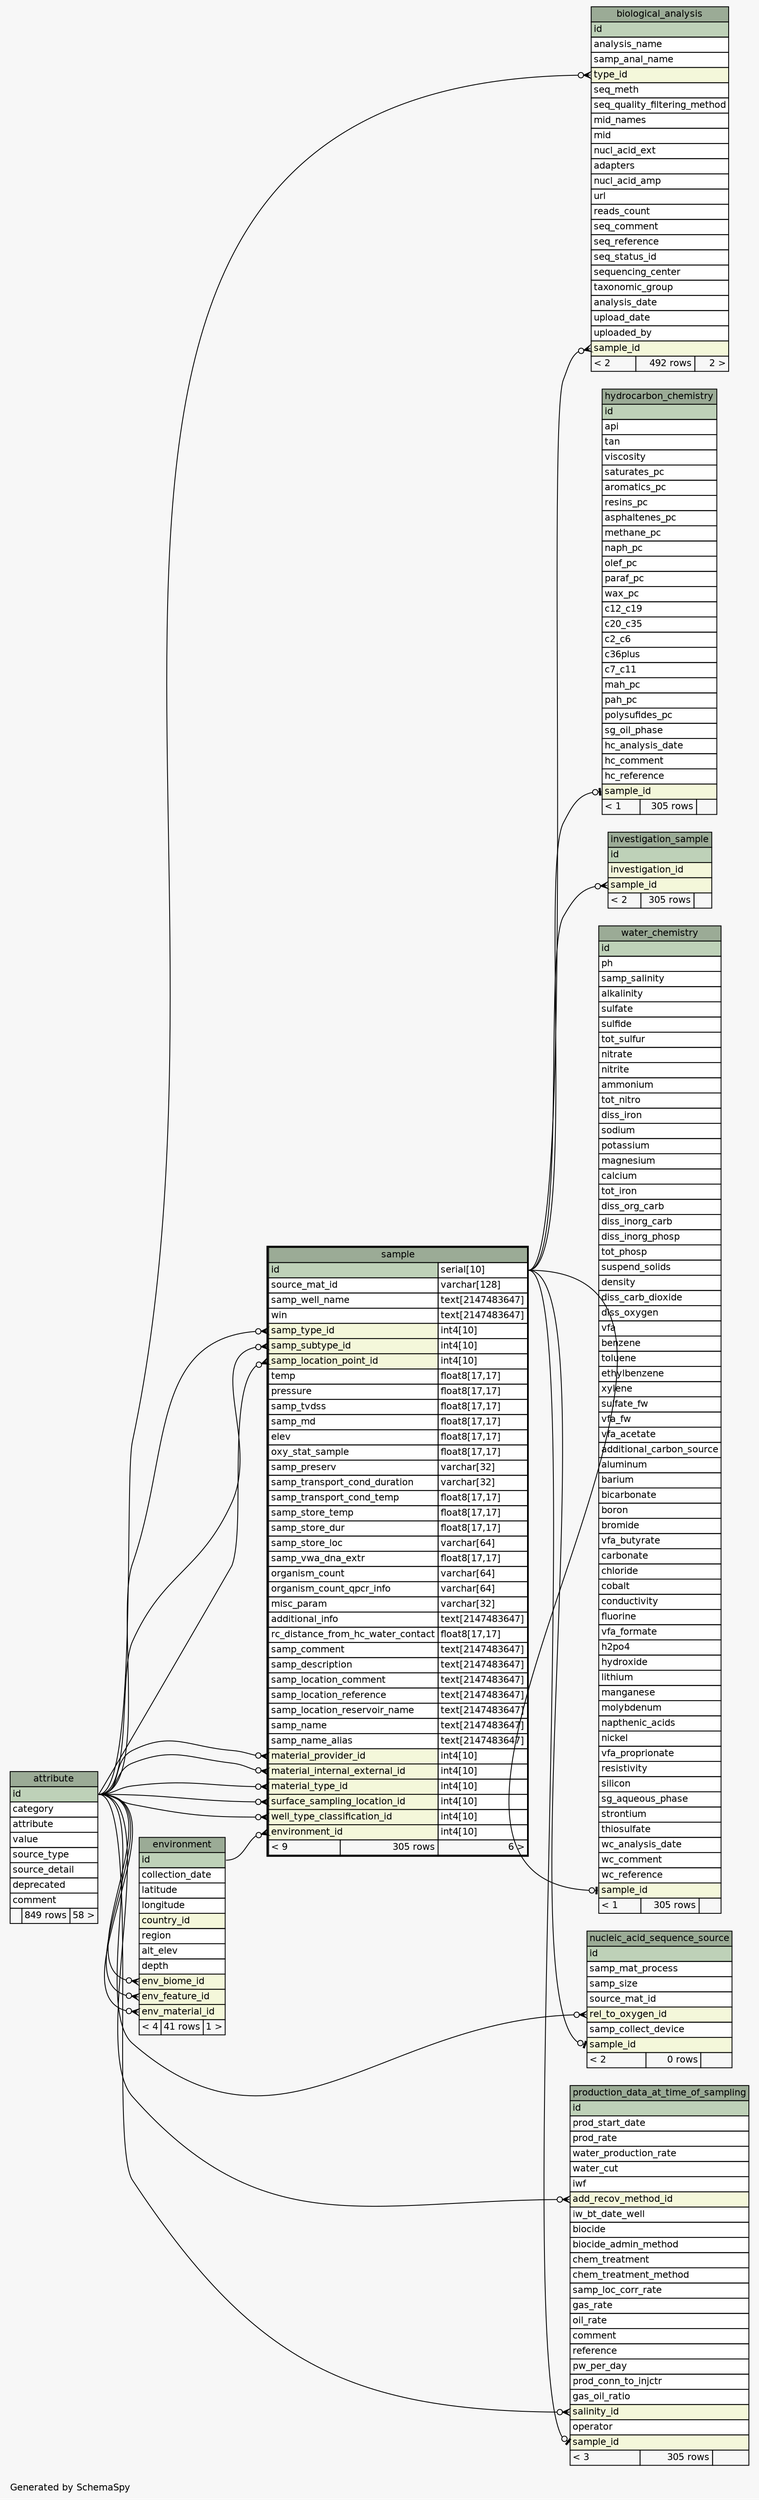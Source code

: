// dot 2.38.0 on Windows 7 6.1
// SchemaSpy rev 590
digraph "oneDegreeRelationshipsDiagram" {
  graph [
    rankdir="RL"
    bgcolor="#f7f7f7"
    label="\nGenerated by SchemaSpy"
    labeljust="l"
    nodesep="0.18"
    ranksep="0.46"
    fontname="Helvetica"
    fontsize="11"
  ];
  node [
    fontname="Helvetica"
    fontsize="11"
    shape="plaintext"
  ];
  edge [
    arrowsize="0.8"
  ];
  "biological_analysis":"sample_id":w -> "sample":"id.type":e [arrowhead=none dir=back arrowtail=crowodot];
  "biological_analysis":"type_id":w -> "attribute":"id":e [arrowhead=none dir=back arrowtail=crowodot];
  "environment":"env_biome_id":w -> "attribute":"id":e [arrowhead=none dir=back arrowtail=crowodot];
  "environment":"env_feature_id":w -> "attribute":"id":e [arrowhead=none dir=back arrowtail=crowodot];
  "environment":"env_material_id":w -> "attribute":"id":e [arrowhead=none dir=back arrowtail=crowodot];
  "hydrocarbon_chemistry":"sample_id":w -> "sample":"id.type":e [arrowhead=none dir=back arrowtail=teeodot];
  "investigation_sample":"sample_id":w -> "sample":"id.type":e [arrowhead=none dir=back arrowtail=crowodot];
  "nucleic_acid_sequence_source":"rel_to_oxygen_id":w -> "attribute":"id":e [arrowhead=none dir=back arrowtail=crowodot];
  "nucleic_acid_sequence_source":"sample_id":w -> "sample":"id.type":e [arrowhead=none dir=back arrowtail=teeodot];
  "production_data_at_time_of_sampling":"add_recov_method_id":w -> "attribute":"id":e [arrowhead=none dir=back arrowtail=crowodot];
  "production_data_at_time_of_sampling":"salinity_id":w -> "attribute":"id":e [arrowhead=none dir=back arrowtail=crowodot];
  "production_data_at_time_of_sampling":"sample_id":w -> "sample":"id.type":e [arrowhead=none dir=back arrowtail=teeodot];
  "sample":"environment_id":w -> "environment":"id":e [arrowhead=none dir=back arrowtail=crowodot];
  "sample":"material_internal_external_id":w -> "attribute":"id":e [arrowhead=none dir=back arrowtail=crowodot];
  "sample":"material_provider_id":w -> "attribute":"id":e [arrowhead=none dir=back arrowtail=crowodot];
  "sample":"material_type_id":w -> "attribute":"id":e [arrowhead=none dir=back arrowtail=crowodot];
  "sample":"samp_location_point_id":w -> "attribute":"id":e [arrowhead=none dir=back arrowtail=crowodot];
  "sample":"samp_subtype_id":w -> "attribute":"id":e [arrowhead=none dir=back arrowtail=crowodot];
  "sample":"samp_type_id":w -> "attribute":"id":e [arrowhead=none dir=back arrowtail=crowodot];
  "sample":"surface_sampling_location_id":w -> "attribute":"id":e [arrowhead=none dir=back arrowtail=crowodot];
  "sample":"well_type_classification_id":w -> "attribute":"id":e [arrowhead=none dir=back arrowtail=crowodot];
  "water_chemistry":"sample_id":w -> "sample":"id.type":e [arrowhead=none dir=back arrowtail=teeodot];
  "attribute" [
    label=<
    <TABLE BORDER="0" CELLBORDER="1" CELLSPACING="0" BGCOLOR="#ffffff">
      <TR><TD COLSPAN="3" BGCOLOR="#9bab96" ALIGN="CENTER">attribute</TD></TR>
      <TR><TD PORT="id" COLSPAN="3" BGCOLOR="#bed1b8" ALIGN="LEFT">id</TD></TR>
      <TR><TD PORT="category" COLSPAN="3" ALIGN="LEFT">category</TD></TR>
      <TR><TD PORT="attribute" COLSPAN="3" ALIGN="LEFT">attribute</TD></TR>
      <TR><TD PORT="value" COLSPAN="3" ALIGN="LEFT">value</TD></TR>
      <TR><TD PORT="source_type" COLSPAN="3" ALIGN="LEFT">source_type</TD></TR>
      <TR><TD PORT="source_detail" COLSPAN="3" ALIGN="LEFT">source_detail</TD></TR>
      <TR><TD PORT="deprecated" COLSPAN="3" ALIGN="LEFT">deprecated</TD></TR>
      <TR><TD PORT="comment" COLSPAN="3" ALIGN="LEFT">comment</TD></TR>
      <TR><TD ALIGN="LEFT" BGCOLOR="#f7f7f7">  </TD><TD ALIGN="RIGHT" BGCOLOR="#f7f7f7">849 rows</TD><TD ALIGN="RIGHT" BGCOLOR="#f7f7f7">58 &gt;</TD></TR>
    </TABLE>>
    URL="attribute.html"
    tooltip="attribute"
  ];
  "biological_analysis" [
    label=<
    <TABLE BORDER="0" CELLBORDER="1" CELLSPACING="0" BGCOLOR="#ffffff">
      <TR><TD COLSPAN="3" BGCOLOR="#9bab96" ALIGN="CENTER">biological_analysis</TD></TR>
      <TR><TD PORT="id" COLSPAN="3" BGCOLOR="#bed1b8" ALIGN="LEFT">id</TD></TR>
      <TR><TD PORT="analysis_name" COLSPAN="3" ALIGN="LEFT">analysis_name</TD></TR>
      <TR><TD PORT="samp_anal_name" COLSPAN="3" ALIGN="LEFT">samp_anal_name</TD></TR>
      <TR><TD PORT="type_id" COLSPAN="3" BGCOLOR="#f4f7da" ALIGN="LEFT">type_id</TD></TR>
      <TR><TD PORT="seq_meth" COLSPAN="3" ALIGN="LEFT">seq_meth</TD></TR>
      <TR><TD PORT="seq_quality_filtering_method" COLSPAN="3" ALIGN="LEFT">seq_quality_filtering_method</TD></TR>
      <TR><TD PORT="mid_names" COLSPAN="3" ALIGN="LEFT">mid_names</TD></TR>
      <TR><TD PORT="mid" COLSPAN="3" ALIGN="LEFT">mid</TD></TR>
      <TR><TD PORT="nucl_acid_ext" COLSPAN="3" ALIGN="LEFT">nucl_acid_ext</TD></TR>
      <TR><TD PORT="adapters" COLSPAN="3" ALIGN="LEFT">adapters</TD></TR>
      <TR><TD PORT="nucl_acid_amp" COLSPAN="3" ALIGN="LEFT">nucl_acid_amp</TD></TR>
      <TR><TD PORT="url" COLSPAN="3" ALIGN="LEFT">url</TD></TR>
      <TR><TD PORT="reads_count" COLSPAN="3" ALIGN="LEFT">reads_count</TD></TR>
      <TR><TD PORT="seq_comment" COLSPAN="3" ALIGN="LEFT">seq_comment</TD></TR>
      <TR><TD PORT="seq_reference" COLSPAN="3" ALIGN="LEFT">seq_reference</TD></TR>
      <TR><TD PORT="seq_status_id" COLSPAN="3" ALIGN="LEFT">seq_status_id</TD></TR>
      <TR><TD PORT="sequencing_center" COLSPAN="3" ALIGN="LEFT">sequencing_center</TD></TR>
      <TR><TD PORT="taxonomic_group" COLSPAN="3" ALIGN="LEFT">taxonomic_group</TD></TR>
      <TR><TD PORT="analysis_date" COLSPAN="3" ALIGN="LEFT">analysis_date</TD></TR>
      <TR><TD PORT="upload_date" COLSPAN="3" ALIGN="LEFT">upload_date</TD></TR>
      <TR><TD PORT="uploaded_by" COLSPAN="3" ALIGN="LEFT">uploaded_by</TD></TR>
      <TR><TD PORT="sample_id" COLSPAN="3" BGCOLOR="#f4f7da" ALIGN="LEFT">sample_id</TD></TR>
      <TR><TD ALIGN="LEFT" BGCOLOR="#f7f7f7">&lt; 2</TD><TD ALIGN="RIGHT" BGCOLOR="#f7f7f7">492 rows</TD><TD ALIGN="RIGHT" BGCOLOR="#f7f7f7">2 &gt;</TD></TR>
    </TABLE>>
    URL="biological_analysis.html"
    tooltip="biological_analysis"
  ];
  "environment" [
    label=<
    <TABLE BORDER="0" CELLBORDER="1" CELLSPACING="0" BGCOLOR="#ffffff">
      <TR><TD COLSPAN="3" BGCOLOR="#9bab96" ALIGN="CENTER">environment</TD></TR>
      <TR><TD PORT="id" COLSPAN="3" BGCOLOR="#bed1b8" ALIGN="LEFT">id</TD></TR>
      <TR><TD PORT="collection_date" COLSPAN="3" ALIGN="LEFT">collection_date</TD></TR>
      <TR><TD PORT="latitude" COLSPAN="3" ALIGN="LEFT">latitude</TD></TR>
      <TR><TD PORT="longitude" COLSPAN="3" ALIGN="LEFT">longitude</TD></TR>
      <TR><TD PORT="country_id" COLSPAN="3" BGCOLOR="#f4f7da" ALIGN="LEFT">country_id</TD></TR>
      <TR><TD PORT="region" COLSPAN="3" ALIGN="LEFT">region</TD></TR>
      <TR><TD PORT="alt_elev" COLSPAN="3" ALIGN="LEFT">alt_elev</TD></TR>
      <TR><TD PORT="depth" COLSPAN="3" ALIGN="LEFT">depth</TD></TR>
      <TR><TD PORT="env_biome_id" COLSPAN="3" BGCOLOR="#f4f7da" ALIGN="LEFT">env_biome_id</TD></TR>
      <TR><TD PORT="env_feature_id" COLSPAN="3" BGCOLOR="#f4f7da" ALIGN="LEFT">env_feature_id</TD></TR>
      <TR><TD PORT="env_material_id" COLSPAN="3" BGCOLOR="#f4f7da" ALIGN="LEFT">env_material_id</TD></TR>
      <TR><TD ALIGN="LEFT" BGCOLOR="#f7f7f7">&lt; 4</TD><TD ALIGN="RIGHT" BGCOLOR="#f7f7f7">41 rows</TD><TD ALIGN="RIGHT" BGCOLOR="#f7f7f7">1 &gt;</TD></TR>
    </TABLE>>
    URL="environment.html"
    tooltip="environment"
  ];
  "hydrocarbon_chemistry" [
    label=<
    <TABLE BORDER="0" CELLBORDER="1" CELLSPACING="0" BGCOLOR="#ffffff">
      <TR><TD COLSPAN="3" BGCOLOR="#9bab96" ALIGN="CENTER">hydrocarbon_chemistry</TD></TR>
      <TR><TD PORT="id" COLSPAN="3" BGCOLOR="#bed1b8" ALIGN="LEFT">id</TD></TR>
      <TR><TD PORT="api" COLSPAN="3" ALIGN="LEFT">api</TD></TR>
      <TR><TD PORT="tan" COLSPAN="3" ALIGN="LEFT">tan</TD></TR>
      <TR><TD PORT="viscosity" COLSPAN="3" ALIGN="LEFT">viscosity</TD></TR>
      <TR><TD PORT="saturates_pc" COLSPAN="3" ALIGN="LEFT">saturates_pc</TD></TR>
      <TR><TD PORT="aromatics_pc" COLSPAN="3" ALIGN="LEFT">aromatics_pc</TD></TR>
      <TR><TD PORT="resins_pc" COLSPAN="3" ALIGN="LEFT">resins_pc</TD></TR>
      <TR><TD PORT="asphaltenes_pc" COLSPAN="3" ALIGN="LEFT">asphaltenes_pc</TD></TR>
      <TR><TD PORT="methane_pc" COLSPAN="3" ALIGN="LEFT">methane_pc</TD></TR>
      <TR><TD PORT="naph_pc" COLSPAN="3" ALIGN="LEFT">naph_pc</TD></TR>
      <TR><TD PORT="olef_pc" COLSPAN="3" ALIGN="LEFT">olef_pc</TD></TR>
      <TR><TD PORT="paraf_pc" COLSPAN="3" ALIGN="LEFT">paraf_pc</TD></TR>
      <TR><TD PORT="wax_pc" COLSPAN="3" ALIGN="LEFT">wax_pc</TD></TR>
      <TR><TD PORT="c12_c19" COLSPAN="3" ALIGN="LEFT">c12_c19</TD></TR>
      <TR><TD PORT="c20_c35" COLSPAN="3" ALIGN="LEFT">c20_c35</TD></TR>
      <TR><TD PORT="c2_c6" COLSPAN="3" ALIGN="LEFT">c2_c6</TD></TR>
      <TR><TD PORT="c36plus" COLSPAN="3" ALIGN="LEFT">c36plus</TD></TR>
      <TR><TD PORT="c7_c11" COLSPAN="3" ALIGN="LEFT">c7_c11</TD></TR>
      <TR><TD PORT="mah_pc" COLSPAN="3" ALIGN="LEFT">mah_pc</TD></TR>
      <TR><TD PORT="pah_pc" COLSPAN="3" ALIGN="LEFT">pah_pc</TD></TR>
      <TR><TD PORT="polysufides_pc" COLSPAN="3" ALIGN="LEFT">polysufides_pc</TD></TR>
      <TR><TD PORT="sg_oil_phase" COLSPAN="3" ALIGN="LEFT">sg_oil_phase</TD></TR>
      <TR><TD PORT="hc_analysis_date" COLSPAN="3" ALIGN="LEFT">hc_analysis_date</TD></TR>
      <TR><TD PORT="hc_comment" COLSPAN="3" ALIGN="LEFT">hc_comment</TD></TR>
      <TR><TD PORT="hc_reference" COLSPAN="3" ALIGN="LEFT">hc_reference</TD></TR>
      <TR><TD PORT="sample_id" COLSPAN="3" BGCOLOR="#f4f7da" ALIGN="LEFT">sample_id</TD></TR>
      <TR><TD ALIGN="LEFT" BGCOLOR="#f7f7f7">&lt; 1</TD><TD ALIGN="RIGHT" BGCOLOR="#f7f7f7">305 rows</TD><TD ALIGN="RIGHT" BGCOLOR="#f7f7f7">  </TD></TR>
    </TABLE>>
    URL="hydrocarbon_chemistry.html"
    tooltip="hydrocarbon_chemistry"
  ];
  "investigation_sample" [
    label=<
    <TABLE BORDER="0" CELLBORDER="1" CELLSPACING="0" BGCOLOR="#ffffff">
      <TR><TD COLSPAN="3" BGCOLOR="#9bab96" ALIGN="CENTER">investigation_sample</TD></TR>
      <TR><TD PORT="id" COLSPAN="3" BGCOLOR="#bed1b8" ALIGN="LEFT">id</TD></TR>
      <TR><TD PORT="investigation_id" COLSPAN="3" BGCOLOR="#f4f7da" ALIGN="LEFT">investigation_id</TD></TR>
      <TR><TD PORT="sample_id" COLSPAN="3" BGCOLOR="#f4f7da" ALIGN="LEFT">sample_id</TD></TR>
      <TR><TD ALIGN="LEFT" BGCOLOR="#f7f7f7">&lt; 2</TD><TD ALIGN="RIGHT" BGCOLOR="#f7f7f7">305 rows</TD><TD ALIGN="RIGHT" BGCOLOR="#f7f7f7">  </TD></TR>
    </TABLE>>
    URL="investigation_sample.html"
    tooltip="investigation_sample"
  ];
  "nucleic_acid_sequence_source" [
    label=<
    <TABLE BORDER="0" CELLBORDER="1" CELLSPACING="0" BGCOLOR="#ffffff">
      <TR><TD COLSPAN="3" BGCOLOR="#9bab96" ALIGN="CENTER">nucleic_acid_sequence_source</TD></TR>
      <TR><TD PORT="id" COLSPAN="3" BGCOLOR="#bed1b8" ALIGN="LEFT">id</TD></TR>
      <TR><TD PORT="samp_mat_process" COLSPAN="3" ALIGN="LEFT">samp_mat_process</TD></TR>
      <TR><TD PORT="samp_size" COLSPAN="3" ALIGN="LEFT">samp_size</TD></TR>
      <TR><TD PORT="source_mat_id" COLSPAN="3" ALIGN="LEFT">source_mat_id</TD></TR>
      <TR><TD PORT="rel_to_oxygen_id" COLSPAN="3" BGCOLOR="#f4f7da" ALIGN="LEFT">rel_to_oxygen_id</TD></TR>
      <TR><TD PORT="samp_collect_device" COLSPAN="3" ALIGN="LEFT">samp_collect_device</TD></TR>
      <TR><TD PORT="sample_id" COLSPAN="3" BGCOLOR="#f4f7da" ALIGN="LEFT">sample_id</TD></TR>
      <TR><TD ALIGN="LEFT" BGCOLOR="#f7f7f7">&lt; 2</TD><TD ALIGN="RIGHT" BGCOLOR="#f7f7f7">0 rows</TD><TD ALIGN="RIGHT" BGCOLOR="#f7f7f7">  </TD></TR>
    </TABLE>>
    URL="nucleic_acid_sequence_source.html"
    tooltip="nucleic_acid_sequence_source"
  ];
  "production_data_at_time_of_sampling" [
    label=<
    <TABLE BORDER="0" CELLBORDER="1" CELLSPACING="0" BGCOLOR="#ffffff">
      <TR><TD COLSPAN="3" BGCOLOR="#9bab96" ALIGN="CENTER">production_data_at_time_of_sampling</TD></TR>
      <TR><TD PORT="id" COLSPAN="3" BGCOLOR="#bed1b8" ALIGN="LEFT">id</TD></TR>
      <TR><TD PORT="prod_start_date" COLSPAN="3" ALIGN="LEFT">prod_start_date</TD></TR>
      <TR><TD PORT="prod_rate" COLSPAN="3" ALIGN="LEFT">prod_rate</TD></TR>
      <TR><TD PORT="water_production_rate" COLSPAN="3" ALIGN="LEFT">water_production_rate</TD></TR>
      <TR><TD PORT="water_cut" COLSPAN="3" ALIGN="LEFT">water_cut</TD></TR>
      <TR><TD PORT="iwf" COLSPAN="3" ALIGN="LEFT">iwf</TD></TR>
      <TR><TD PORT="add_recov_method_id" COLSPAN="3" BGCOLOR="#f4f7da" ALIGN="LEFT">add_recov_method_id</TD></TR>
      <TR><TD PORT="iw_bt_date_well" COLSPAN="3" ALIGN="LEFT">iw_bt_date_well</TD></TR>
      <TR><TD PORT="biocide" COLSPAN="3" ALIGN="LEFT">biocide</TD></TR>
      <TR><TD PORT="biocide_admin_method" COLSPAN="3" ALIGN="LEFT">biocide_admin_method</TD></TR>
      <TR><TD PORT="chem_treatment" COLSPAN="3" ALIGN="LEFT">chem_treatment</TD></TR>
      <TR><TD PORT="chem_treatment_method" COLSPAN="3" ALIGN="LEFT">chem_treatment_method</TD></TR>
      <TR><TD PORT="samp_loc_corr_rate" COLSPAN="3" ALIGN="LEFT">samp_loc_corr_rate</TD></TR>
      <TR><TD PORT="gas_rate" COLSPAN="3" ALIGN="LEFT">gas_rate</TD></TR>
      <TR><TD PORT="oil_rate" COLSPAN="3" ALIGN="LEFT">oil_rate</TD></TR>
      <TR><TD PORT="comment" COLSPAN="3" ALIGN="LEFT">comment</TD></TR>
      <TR><TD PORT="reference" COLSPAN="3" ALIGN="LEFT">reference</TD></TR>
      <TR><TD PORT="pw_per_day" COLSPAN="3" ALIGN="LEFT">pw_per_day</TD></TR>
      <TR><TD PORT="prod_conn_to_injctr" COLSPAN="3" ALIGN="LEFT">prod_conn_to_injctr</TD></TR>
      <TR><TD PORT="gas_oil_ratio" COLSPAN="3" ALIGN="LEFT">gas_oil_ratio</TD></TR>
      <TR><TD PORT="salinity_id" COLSPAN="3" BGCOLOR="#f4f7da" ALIGN="LEFT">salinity_id</TD></TR>
      <TR><TD PORT="operator" COLSPAN="3" ALIGN="LEFT">operator</TD></TR>
      <TR><TD PORT="sample_id" COLSPAN="3" BGCOLOR="#f4f7da" ALIGN="LEFT">sample_id</TD></TR>
      <TR><TD ALIGN="LEFT" BGCOLOR="#f7f7f7">&lt; 3</TD><TD ALIGN="RIGHT" BGCOLOR="#f7f7f7">305 rows</TD><TD ALIGN="RIGHT" BGCOLOR="#f7f7f7">  </TD></TR>
    </TABLE>>
    URL="production_data_at_time_of_sampling.html"
    tooltip="production_data_at_time_of_sampling"
  ];
  "sample" [
    label=<
    <TABLE BORDER="2" CELLBORDER="1" CELLSPACING="0" BGCOLOR="#ffffff">
      <TR><TD COLSPAN="3" BGCOLOR="#9bab96" ALIGN="CENTER">sample</TD></TR>
      <TR><TD PORT="id" COLSPAN="2" BGCOLOR="#bed1b8" ALIGN="LEFT">id</TD><TD PORT="id.type" ALIGN="LEFT">serial[10]</TD></TR>
      <TR><TD PORT="source_mat_id" COLSPAN="2" ALIGN="LEFT">source_mat_id</TD><TD PORT="source_mat_id.type" ALIGN="LEFT">varchar[128]</TD></TR>
      <TR><TD PORT="samp_well_name" COLSPAN="2" ALIGN="LEFT">samp_well_name</TD><TD PORT="samp_well_name.type" ALIGN="LEFT">text[2147483647]</TD></TR>
      <TR><TD PORT="win" COLSPAN="2" ALIGN="LEFT">win</TD><TD PORT="win.type" ALIGN="LEFT">text[2147483647]</TD></TR>
      <TR><TD PORT="samp_type_id" COLSPAN="2" BGCOLOR="#f4f7da" ALIGN="LEFT">samp_type_id</TD><TD PORT="samp_type_id.type" ALIGN="LEFT">int4[10]</TD></TR>
      <TR><TD PORT="samp_subtype_id" COLSPAN="2" BGCOLOR="#f4f7da" ALIGN="LEFT">samp_subtype_id</TD><TD PORT="samp_subtype_id.type" ALIGN="LEFT">int4[10]</TD></TR>
      <TR><TD PORT="samp_location_point_id" COLSPAN="2" BGCOLOR="#f4f7da" ALIGN="LEFT">samp_location_point_id</TD><TD PORT="samp_location_point_id.type" ALIGN="LEFT">int4[10]</TD></TR>
      <TR><TD PORT="temp" COLSPAN="2" ALIGN="LEFT">temp</TD><TD PORT="temp.type" ALIGN="LEFT">float8[17,17]</TD></TR>
      <TR><TD PORT="pressure" COLSPAN="2" ALIGN="LEFT">pressure</TD><TD PORT="pressure.type" ALIGN="LEFT">float8[17,17]</TD></TR>
      <TR><TD PORT="samp_tvdss" COLSPAN="2" ALIGN="LEFT">samp_tvdss</TD><TD PORT="samp_tvdss.type" ALIGN="LEFT">float8[17,17]</TD></TR>
      <TR><TD PORT="samp_md" COLSPAN="2" ALIGN="LEFT">samp_md</TD><TD PORT="samp_md.type" ALIGN="LEFT">float8[17,17]</TD></TR>
      <TR><TD PORT="elev" COLSPAN="2" ALIGN="LEFT">elev</TD><TD PORT="elev.type" ALIGN="LEFT">float8[17,17]</TD></TR>
      <TR><TD PORT="oxy_stat_sample" COLSPAN="2" ALIGN="LEFT">oxy_stat_sample</TD><TD PORT="oxy_stat_sample.type" ALIGN="LEFT">float8[17,17]</TD></TR>
      <TR><TD PORT="samp_preserv" COLSPAN="2" ALIGN="LEFT">samp_preserv</TD><TD PORT="samp_preserv.type" ALIGN="LEFT">varchar[32]</TD></TR>
      <TR><TD PORT="samp_transport_cond_duration" COLSPAN="2" ALIGN="LEFT">samp_transport_cond_duration</TD><TD PORT="samp_transport_cond_duration.type" ALIGN="LEFT">varchar[32]</TD></TR>
      <TR><TD PORT="samp_transport_cond_temp" COLSPAN="2" ALIGN="LEFT">samp_transport_cond_temp</TD><TD PORT="samp_transport_cond_temp.type" ALIGN="LEFT">float8[17,17]</TD></TR>
      <TR><TD PORT="samp_store_temp" COLSPAN="2" ALIGN="LEFT">samp_store_temp</TD><TD PORT="samp_store_temp.type" ALIGN="LEFT">float8[17,17]</TD></TR>
      <TR><TD PORT="samp_store_dur" COLSPAN="2" ALIGN="LEFT">samp_store_dur</TD><TD PORT="samp_store_dur.type" ALIGN="LEFT">float8[17,17]</TD></TR>
      <TR><TD PORT="samp_store_loc" COLSPAN="2" ALIGN="LEFT">samp_store_loc</TD><TD PORT="samp_store_loc.type" ALIGN="LEFT">varchar[64]</TD></TR>
      <TR><TD PORT="samp_vwa_dna_extr" COLSPAN="2" ALIGN="LEFT">samp_vwa_dna_extr</TD><TD PORT="samp_vwa_dna_extr.type" ALIGN="LEFT">float8[17,17]</TD></TR>
      <TR><TD PORT="organism_count" COLSPAN="2" ALIGN="LEFT">organism_count</TD><TD PORT="organism_count.type" ALIGN="LEFT">varchar[64]</TD></TR>
      <TR><TD PORT="organism_count_qpcr_info" COLSPAN="2" ALIGN="LEFT">organism_count_qpcr_info</TD><TD PORT="organism_count_qpcr_info.type" ALIGN="LEFT">varchar[64]</TD></TR>
      <TR><TD PORT="misc_param" COLSPAN="2" ALIGN="LEFT">misc_param</TD><TD PORT="misc_param.type" ALIGN="LEFT">varchar[32]</TD></TR>
      <TR><TD PORT="additional_info" COLSPAN="2" ALIGN="LEFT">additional_info</TD><TD PORT="additional_info.type" ALIGN="LEFT">text[2147483647]</TD></TR>
      <TR><TD PORT="rc_distance_from_hc_water_contact" COLSPAN="2" ALIGN="LEFT">rc_distance_from_hc_water_contact</TD><TD PORT="rc_distance_from_hc_water_contact.type" ALIGN="LEFT">float8[17,17]</TD></TR>
      <TR><TD PORT="samp_comment" COLSPAN="2" ALIGN="LEFT">samp_comment</TD><TD PORT="samp_comment.type" ALIGN="LEFT">text[2147483647]</TD></TR>
      <TR><TD PORT="samp_description" COLSPAN="2" ALIGN="LEFT">samp_description</TD><TD PORT="samp_description.type" ALIGN="LEFT">text[2147483647]</TD></TR>
      <TR><TD PORT="samp_location_comment" COLSPAN="2" ALIGN="LEFT">samp_location_comment</TD><TD PORT="samp_location_comment.type" ALIGN="LEFT">text[2147483647]</TD></TR>
      <TR><TD PORT="samp_location_reference" COLSPAN="2" ALIGN="LEFT">samp_location_reference</TD><TD PORT="samp_location_reference.type" ALIGN="LEFT">text[2147483647]</TD></TR>
      <TR><TD PORT="samp_location_reservoir_name" COLSPAN="2" ALIGN="LEFT">samp_location_reservoir_name</TD><TD PORT="samp_location_reservoir_name.type" ALIGN="LEFT">text[2147483647]</TD></TR>
      <TR><TD PORT="samp_name" COLSPAN="2" ALIGN="LEFT">samp_name</TD><TD PORT="samp_name.type" ALIGN="LEFT">text[2147483647]</TD></TR>
      <TR><TD PORT="samp_name_alias" COLSPAN="2" ALIGN="LEFT">samp_name_alias</TD><TD PORT="samp_name_alias.type" ALIGN="LEFT">text[2147483647]</TD></TR>
      <TR><TD PORT="material_provider_id" COLSPAN="2" BGCOLOR="#f4f7da" ALIGN="LEFT">material_provider_id</TD><TD PORT="material_provider_id.type" ALIGN="LEFT">int4[10]</TD></TR>
      <TR><TD PORT="material_internal_external_id" COLSPAN="2" BGCOLOR="#f4f7da" ALIGN="LEFT">material_internal_external_id</TD><TD PORT="material_internal_external_id.type" ALIGN="LEFT">int4[10]</TD></TR>
      <TR><TD PORT="material_type_id" COLSPAN="2" BGCOLOR="#f4f7da" ALIGN="LEFT">material_type_id</TD><TD PORT="material_type_id.type" ALIGN="LEFT">int4[10]</TD></TR>
      <TR><TD PORT="surface_sampling_location_id" COLSPAN="2" BGCOLOR="#f4f7da" ALIGN="LEFT">surface_sampling_location_id</TD><TD PORT="surface_sampling_location_id.type" ALIGN="LEFT">int4[10]</TD></TR>
      <TR><TD PORT="well_type_classification_id" COLSPAN="2" BGCOLOR="#f4f7da" ALIGN="LEFT">well_type_classification_id</TD><TD PORT="well_type_classification_id.type" ALIGN="LEFT">int4[10]</TD></TR>
      <TR><TD PORT="environment_id" COLSPAN="2" BGCOLOR="#f4f7da" ALIGN="LEFT">environment_id</TD><TD PORT="environment_id.type" ALIGN="LEFT">int4[10]</TD></TR>
      <TR><TD ALIGN="LEFT" BGCOLOR="#f7f7f7">&lt; 9</TD><TD ALIGN="RIGHT" BGCOLOR="#f7f7f7">305 rows</TD><TD ALIGN="RIGHT" BGCOLOR="#f7f7f7">6 &gt;</TD></TR>
    </TABLE>>
    URL="sample.html"
    tooltip="sample"
  ];
  "water_chemistry" [
    label=<
    <TABLE BORDER="0" CELLBORDER="1" CELLSPACING="0" BGCOLOR="#ffffff">
      <TR><TD COLSPAN="3" BGCOLOR="#9bab96" ALIGN="CENTER">water_chemistry</TD></TR>
      <TR><TD PORT="id" COLSPAN="3" BGCOLOR="#bed1b8" ALIGN="LEFT">id</TD></TR>
      <TR><TD PORT="ph" COLSPAN="3" ALIGN="LEFT">ph</TD></TR>
      <TR><TD PORT="samp_salinity" COLSPAN="3" ALIGN="LEFT">samp_salinity</TD></TR>
      <TR><TD PORT="alkalinity" COLSPAN="3" ALIGN="LEFT">alkalinity</TD></TR>
      <TR><TD PORT="sulfate" COLSPAN="3" ALIGN="LEFT">sulfate</TD></TR>
      <TR><TD PORT="sulfide" COLSPAN="3" ALIGN="LEFT">sulfide</TD></TR>
      <TR><TD PORT="tot_sulfur" COLSPAN="3" ALIGN="LEFT">tot_sulfur</TD></TR>
      <TR><TD PORT="nitrate" COLSPAN="3" ALIGN="LEFT">nitrate</TD></TR>
      <TR><TD PORT="nitrite" COLSPAN="3" ALIGN="LEFT">nitrite</TD></TR>
      <TR><TD PORT="ammonium" COLSPAN="3" ALIGN="LEFT">ammonium</TD></TR>
      <TR><TD PORT="tot_nitro" COLSPAN="3" ALIGN="LEFT">tot_nitro</TD></TR>
      <TR><TD PORT="diss_iron" COLSPAN="3" ALIGN="LEFT">diss_iron</TD></TR>
      <TR><TD PORT="sodium" COLSPAN="3" ALIGN="LEFT">sodium</TD></TR>
      <TR><TD PORT="potassium" COLSPAN="3" ALIGN="LEFT">potassium</TD></TR>
      <TR><TD PORT="magnesium" COLSPAN="3" ALIGN="LEFT">magnesium</TD></TR>
      <TR><TD PORT="calcium" COLSPAN="3" ALIGN="LEFT">calcium</TD></TR>
      <TR><TD PORT="tot_iron" COLSPAN="3" ALIGN="LEFT">tot_iron</TD></TR>
      <TR><TD PORT="diss_org_carb" COLSPAN="3" ALIGN="LEFT">diss_org_carb</TD></TR>
      <TR><TD PORT="diss_inorg_carb" COLSPAN="3" ALIGN="LEFT">diss_inorg_carb</TD></TR>
      <TR><TD PORT="diss_inorg_phosp" COLSPAN="3" ALIGN="LEFT">diss_inorg_phosp</TD></TR>
      <TR><TD PORT="tot_phosp" COLSPAN="3" ALIGN="LEFT">tot_phosp</TD></TR>
      <TR><TD PORT="suspend_solids" COLSPAN="3" ALIGN="LEFT">suspend_solids</TD></TR>
      <TR><TD PORT="density" COLSPAN="3" ALIGN="LEFT">density</TD></TR>
      <TR><TD PORT="diss_carb_dioxide" COLSPAN="3" ALIGN="LEFT">diss_carb_dioxide</TD></TR>
      <TR><TD PORT="diss_oxygen" COLSPAN="3" ALIGN="LEFT">diss_oxygen</TD></TR>
      <TR><TD PORT="vfa" COLSPAN="3" ALIGN="LEFT">vfa</TD></TR>
      <TR><TD PORT="benzene" COLSPAN="3" ALIGN="LEFT">benzene</TD></TR>
      <TR><TD PORT="toluene" COLSPAN="3" ALIGN="LEFT">toluene</TD></TR>
      <TR><TD PORT="ethylbenzene" COLSPAN="3" ALIGN="LEFT">ethylbenzene</TD></TR>
      <TR><TD PORT="xylene" COLSPAN="3" ALIGN="LEFT">xylene</TD></TR>
      <TR><TD PORT="sulfate_fw" COLSPAN="3" ALIGN="LEFT">sulfate_fw</TD></TR>
      <TR><TD PORT="vfa_fw" COLSPAN="3" ALIGN="LEFT">vfa_fw</TD></TR>
      <TR><TD PORT="vfa_acetate" COLSPAN="3" ALIGN="LEFT">vfa_acetate</TD></TR>
      <TR><TD PORT="additional_carbon_source" COLSPAN="3" ALIGN="LEFT">additional_carbon_source</TD></TR>
      <TR><TD PORT="aluminum" COLSPAN="3" ALIGN="LEFT">aluminum</TD></TR>
      <TR><TD PORT="barium" COLSPAN="3" ALIGN="LEFT">barium</TD></TR>
      <TR><TD PORT="bicarbonate" COLSPAN="3" ALIGN="LEFT">bicarbonate</TD></TR>
      <TR><TD PORT="boron" COLSPAN="3" ALIGN="LEFT">boron</TD></TR>
      <TR><TD PORT="bromide" COLSPAN="3" ALIGN="LEFT">bromide</TD></TR>
      <TR><TD PORT="vfa_butyrate" COLSPAN="3" ALIGN="LEFT">vfa_butyrate</TD></TR>
      <TR><TD PORT="carbonate" COLSPAN="3" ALIGN="LEFT">carbonate</TD></TR>
      <TR><TD PORT="chloride" COLSPAN="3" ALIGN="LEFT">chloride</TD></TR>
      <TR><TD PORT="cobalt" COLSPAN="3" ALIGN="LEFT">cobalt</TD></TR>
      <TR><TD PORT="conductivity" COLSPAN="3" ALIGN="LEFT">conductivity</TD></TR>
      <TR><TD PORT="fluorine" COLSPAN="3" ALIGN="LEFT">fluorine</TD></TR>
      <TR><TD PORT="vfa_formate" COLSPAN="3" ALIGN="LEFT">vfa_formate</TD></TR>
      <TR><TD PORT="h2po4" COLSPAN="3" ALIGN="LEFT">h2po4</TD></TR>
      <TR><TD PORT="hydroxide" COLSPAN="3" ALIGN="LEFT">hydroxide</TD></TR>
      <TR><TD PORT="lithium" COLSPAN="3" ALIGN="LEFT">lithium</TD></TR>
      <TR><TD PORT="manganese" COLSPAN="3" ALIGN="LEFT">manganese</TD></TR>
      <TR><TD PORT="molybdenum" COLSPAN="3" ALIGN="LEFT">molybdenum</TD></TR>
      <TR><TD PORT="napthenic_acids" COLSPAN="3" ALIGN="LEFT">napthenic_acids</TD></TR>
      <TR><TD PORT="nickel" COLSPAN="3" ALIGN="LEFT">nickel</TD></TR>
      <TR><TD PORT="vfa_proprionate" COLSPAN="3" ALIGN="LEFT">vfa_proprionate</TD></TR>
      <TR><TD PORT="resistivity" COLSPAN="3" ALIGN="LEFT">resistivity</TD></TR>
      <TR><TD PORT="silicon" COLSPAN="3" ALIGN="LEFT">silicon</TD></TR>
      <TR><TD PORT="sg_aqueous_phase" COLSPAN="3" ALIGN="LEFT">sg_aqueous_phase</TD></TR>
      <TR><TD PORT="strontium" COLSPAN="3" ALIGN="LEFT">strontium</TD></TR>
      <TR><TD PORT="thiosulfate" COLSPAN="3" ALIGN="LEFT">thiosulfate</TD></TR>
      <TR><TD PORT="wc_analysis_date" COLSPAN="3" ALIGN="LEFT">wc_analysis_date</TD></TR>
      <TR><TD PORT="wc_comment" COLSPAN="3" ALIGN="LEFT">wc_comment</TD></TR>
      <TR><TD PORT="wc_reference" COLSPAN="3" ALIGN="LEFT">wc_reference</TD></TR>
      <TR><TD PORT="sample_id" COLSPAN="3" BGCOLOR="#f4f7da" ALIGN="LEFT">sample_id</TD></TR>
      <TR><TD ALIGN="LEFT" BGCOLOR="#f7f7f7">&lt; 1</TD><TD ALIGN="RIGHT" BGCOLOR="#f7f7f7">305 rows</TD><TD ALIGN="RIGHT" BGCOLOR="#f7f7f7">  </TD></TR>
    </TABLE>>
    URL="water_chemistry.html"
    tooltip="water_chemistry"
  ];
}
